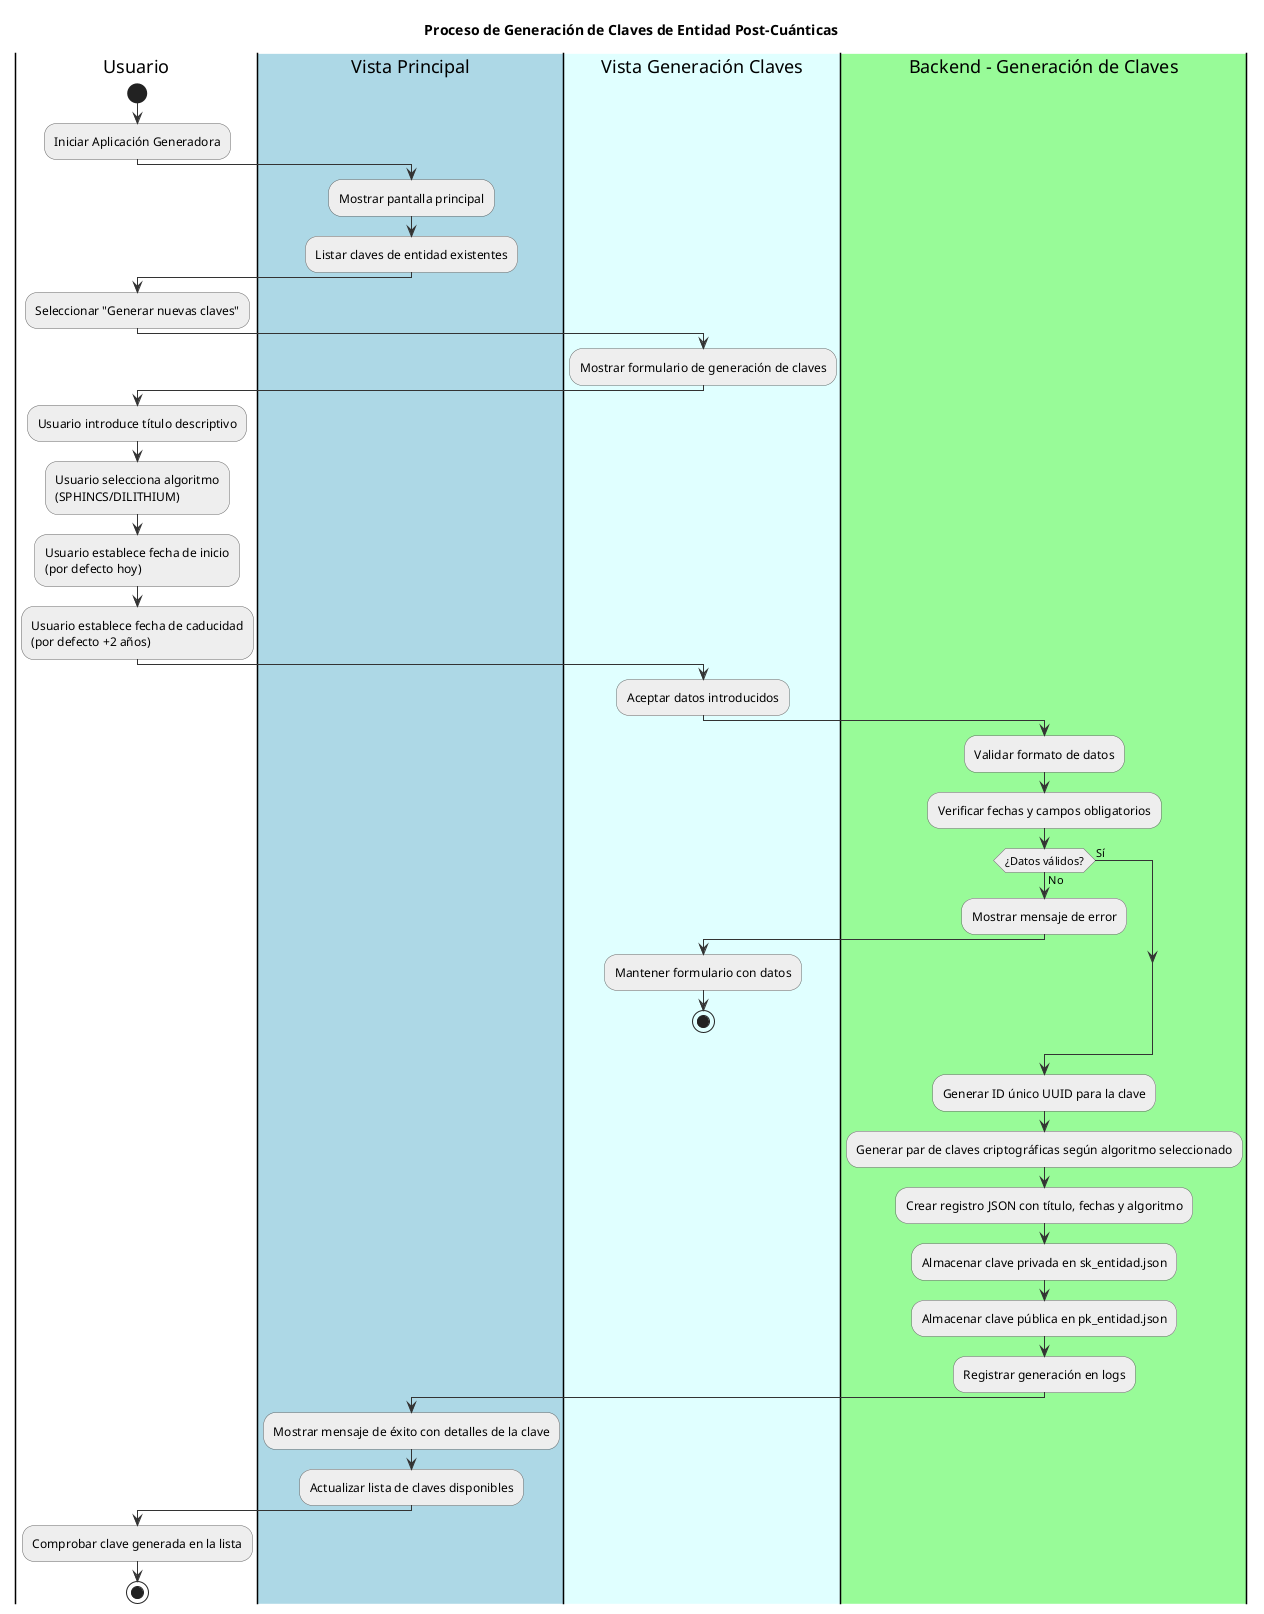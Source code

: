 @startuml Proceso de Generación de Claves

' Configuración visual
skinparam backgroundColor white
skinparam handwritten false
skinparam DefaultFontName Arial
skinparam ArrowColor #333333
skinparam ActivityBorderColor #666666
skinparam ActivityBackgroundColor #EEEEEE

title Proceso de Generación de Claves de Entidad Post-Cuánticas

|Usuario|
start
:Iniciar Aplicación Generadora;

|#LightBlue|Vista Principal|
:Mostrar pantalla principal;
:Listar claves de entidad existentes;

|Usuario|
:Seleccionar "Generar nuevas claves";

|#LightCyan|Vista Generación Claves|
:Mostrar formulario de generación de claves;

|Usuario|
:Usuario introduce título descriptivo;
:Usuario selecciona algoritmo
(SPHINCS/DILITHIUM);
:Usuario establece fecha de inicio 
(por defecto hoy);
:Usuario establece fecha de caducidad 
(por defecto +2 años);

|#LightCyan|Vista Generación Claves|
:Aceptar datos introducidos;

|#PaleGreen|Backend - Generación de Claves|
:Validar formato de datos;
:Verificar fechas y campos obligatorios;

if (¿Datos válidos?) then (No)
  |#PaleGreen|Backend - Generación de Claves|
  :Mostrar mensaje de error;
  |#LightCyan|Vista Generación Claves|
  :Mantener formulario con datos;
  stop
else (Sí)
endif

|#PaleGreen|Backend - Generación de Claves|
:Generar ID único UUID para la clave;
:Generar par de claves criptográficas según algoritmo seleccionado;
:Crear registro JSON con título, fechas y algoritmo;
:Almacenar clave privada en sk_entidad.json;
:Almacenar clave pública en pk_entidad.json;
:Registrar generación en logs;

|#LightBlue|Vista Principal|
:Mostrar mensaje de éxito con detalles de la clave;
:Actualizar lista de claves disponibles;

|Usuario|
:Comprobar clave generada en la lista;

stop

' Metodos involucrados: (vista_generacion_claves, verificar_campos_generacion_claves, generar_claves_entidad, generar_par_claves )
@enduml